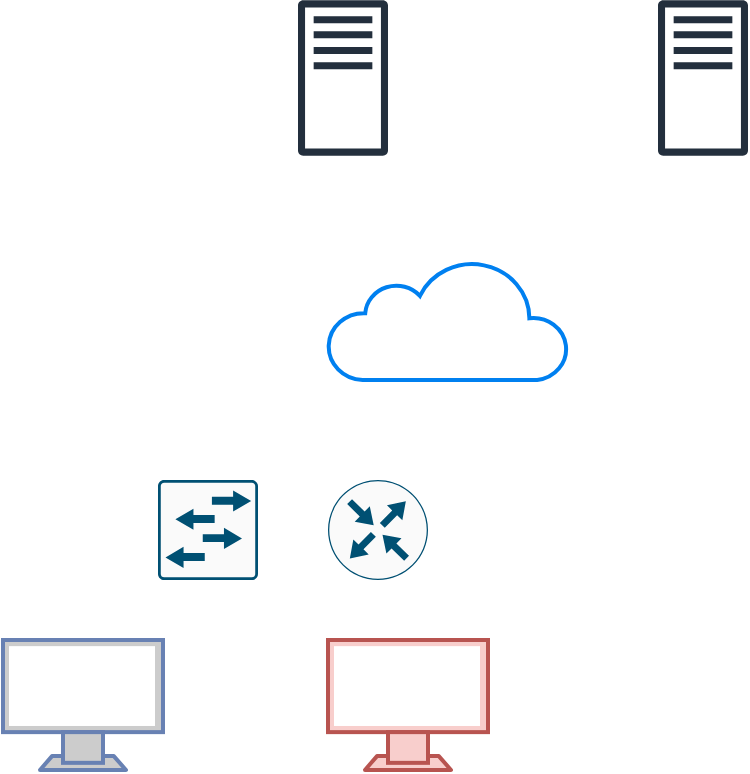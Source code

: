 <mxfile version="24.4.13" type="github">
  <diagram name="Page-1" id="yr_6O-TUsdDgrgHTEDQm">
    <mxGraphModel dx="1434" dy="782" grid="1" gridSize="10" guides="1" tooltips="1" connect="1" arrows="1" fold="1" page="1" pageScale="1" pageWidth="850" pageHeight="1100" math="0" shadow="0">
      <root>
        <mxCell id="0" />
        <mxCell id="1" parent="0" />
        <mxCell id="C7IKwhXd_Aypfd3TvwRn-1" value="" style="sketch=0;outlineConnect=0;fontColor=#232F3E;gradientColor=none;fillColor=#232F3D;strokeColor=none;dashed=0;verticalLabelPosition=bottom;verticalAlign=top;align=center;html=1;fontSize=12;fontStyle=0;aspect=fixed;pointerEvents=1;shape=mxgraph.aws4.traditional_server;" vertex="1" parent="1">
          <mxGeometry x="330" y="230" width="45" height="78" as="geometry" />
        </mxCell>
        <mxCell id="C7IKwhXd_Aypfd3TvwRn-2" value="" style="sketch=0;outlineConnect=0;fontColor=#232F3E;gradientColor=none;fillColor=#232F3D;strokeColor=none;dashed=0;verticalLabelPosition=bottom;verticalAlign=top;align=center;html=1;fontSize=12;fontStyle=0;aspect=fixed;pointerEvents=1;shape=mxgraph.aws4.traditional_server;" vertex="1" parent="1">
          <mxGeometry x="510" y="230" width="45" height="78" as="geometry" />
        </mxCell>
        <mxCell id="C7IKwhXd_Aypfd3TvwRn-3" value="" style="fontColor=#0066CC;verticalAlign=top;verticalLabelPosition=bottom;labelPosition=center;align=center;html=1;outlineConnect=0;fillColor=#CCCCCC;strokeColor=#6881B3;gradientColor=none;gradientDirection=north;strokeWidth=2;shape=mxgraph.networks.monitor;" vertex="1" parent="1">
          <mxGeometry x="182.5" y="550" width="80" height="65" as="geometry" />
        </mxCell>
        <mxCell id="C7IKwhXd_Aypfd3TvwRn-4" value="" style="verticalAlign=top;verticalLabelPosition=bottom;labelPosition=center;align=center;html=1;outlineConnect=0;fillColor=#f8cecc;strokeColor=#b85450;gradientDirection=north;strokeWidth=2;shape=mxgraph.networks.monitor;" vertex="1" parent="1">
          <mxGeometry x="345" y="550" width="80" height="65" as="geometry" />
        </mxCell>
        <mxCell id="C7IKwhXd_Aypfd3TvwRn-5" value="" style="sketch=0;points=[[0.015,0.015,0],[0.985,0.015,0],[0.985,0.985,0],[0.015,0.985,0],[0.25,0,0],[0.5,0,0],[0.75,0,0],[1,0.25,0],[1,0.5,0],[1,0.75,0],[0.75,1,0],[0.5,1,0],[0.25,1,0],[0,0.75,0],[0,0.5,0],[0,0.25,0]];verticalLabelPosition=bottom;html=1;verticalAlign=top;aspect=fixed;align=center;pointerEvents=1;shape=mxgraph.cisco19.rect;prIcon=l2_switch;fillColor=#FAFAFA;strokeColor=#005073;" vertex="1" parent="1">
          <mxGeometry x="260" y="470" width="50" height="50" as="geometry" />
        </mxCell>
        <mxCell id="C7IKwhXd_Aypfd3TvwRn-6" value="" style="sketch=0;points=[[0.5,0,0],[1,0.5,0],[0.5,1,0],[0,0.5,0],[0.145,0.145,0],[0.856,0.145,0],[0.855,0.856,0],[0.145,0.855,0]];verticalLabelPosition=bottom;html=1;verticalAlign=top;aspect=fixed;align=center;pointerEvents=1;shape=mxgraph.cisco19.rect;prIcon=router;fillColor=#FAFAFA;strokeColor=#005073;" vertex="1" parent="1">
          <mxGeometry x="345" y="470" width="50" height="50" as="geometry" />
        </mxCell>
        <mxCell id="C7IKwhXd_Aypfd3TvwRn-8" value="" style="html=1;verticalLabelPosition=bottom;align=center;labelBackgroundColor=#ffffff;verticalAlign=top;strokeWidth=2;strokeColor=#0080F0;shadow=0;dashed=0;shape=mxgraph.ios7.icons.cloud;" vertex="1" parent="1">
          <mxGeometry x="345" y="360" width="120" height="60" as="geometry" />
        </mxCell>
      </root>
    </mxGraphModel>
  </diagram>
</mxfile>
